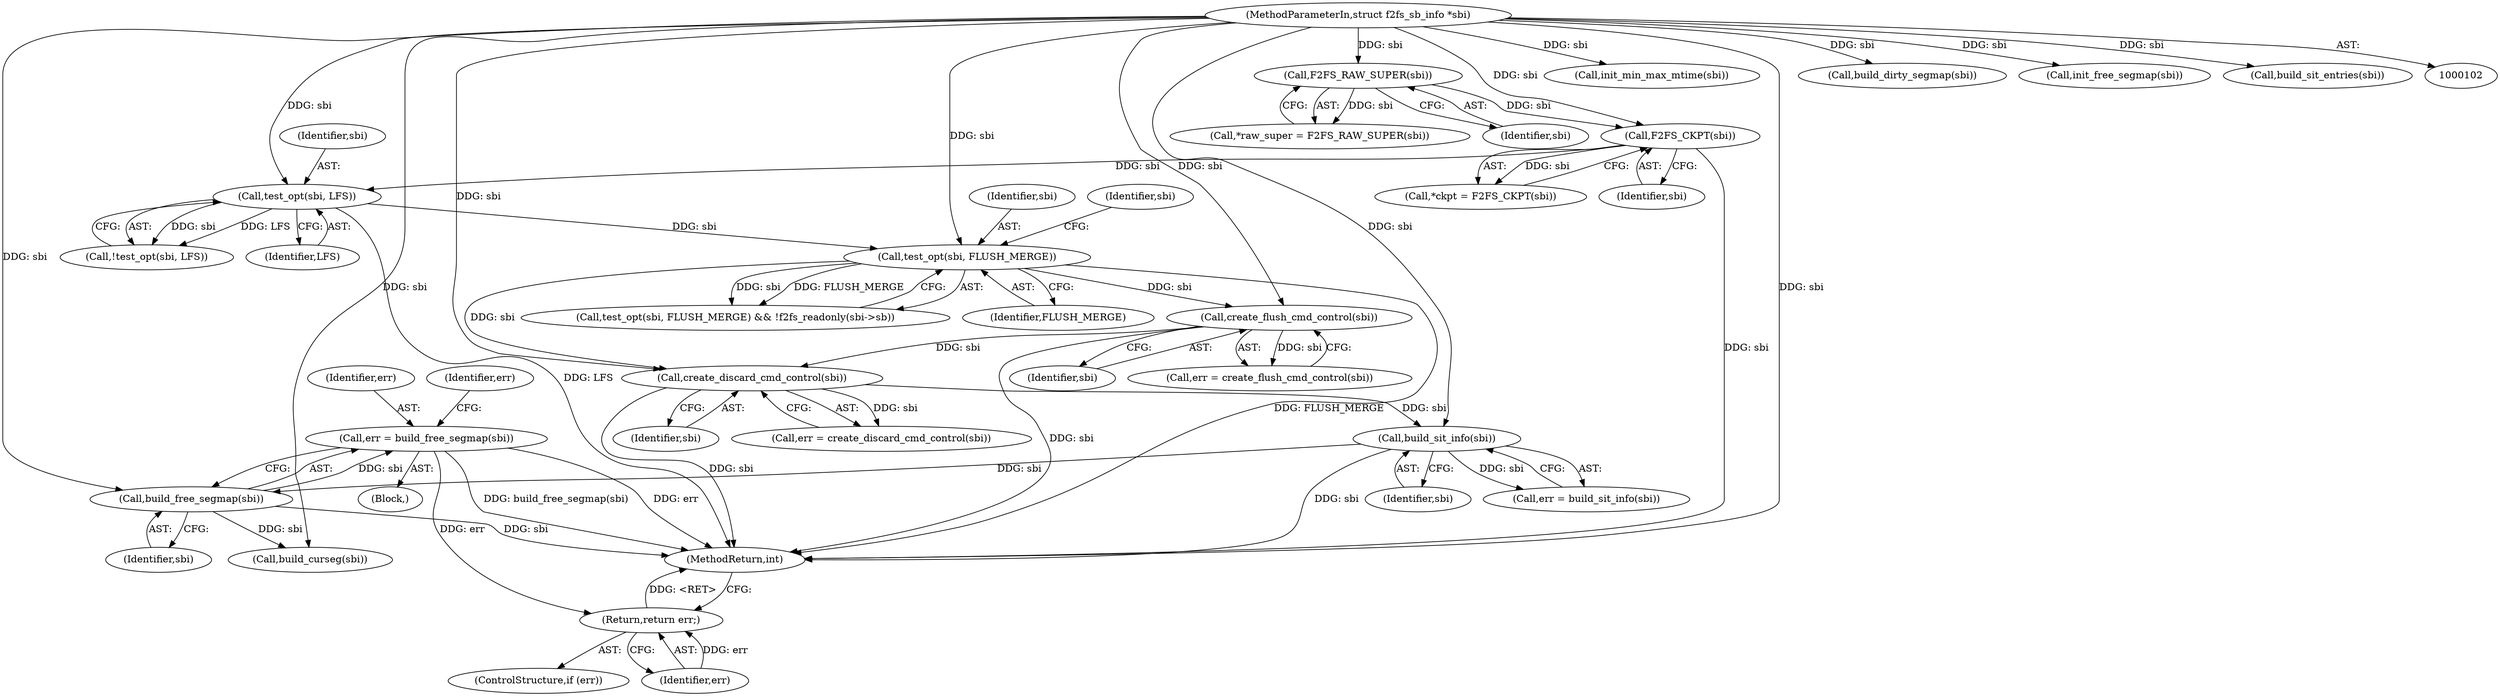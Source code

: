 digraph "0_linux_d4fdf8ba0e5808ba9ad6b44337783bd9935e0982@API" {
"1000284" [label="(Call,err = build_free_segmap(sbi))"];
"1000286" [label="(Call,build_free_segmap(sbi))"];
"1000278" [label="(Call,build_sit_info(sbi))"];
"1000270" [label="(Call,create_discard_cmd_control(sbi))"];
"1000262" [label="(Call,create_flush_cmd_control(sbi))"];
"1000251" [label="(Call,test_opt(sbi, FLUSH_MERGE))"];
"1000214" [label="(Call,test_opt(sbi, LFS))"];
"1000113" [label="(Call,F2FS_CKPT(sbi))"];
"1000108" [label="(Call,F2FS_RAW_SUPER(sbi))"];
"1000103" [label="(MethodParameterIn,struct f2fs_sb_info *sbi)"];
"1000290" [label="(Return,return err;)"];
"1000312" [label="(Call,init_min_max_mtime(sbi))"];
"1000109" [label="(Identifier,sbi)"];
"1000288" [label="(ControlStructure,if (err))"];
"1000316" [label="(MethodReturn,int)"];
"1000252" [label="(Identifier,sbi)"];
"1000250" [label="(Call,test_opt(sbi, FLUSH_MERGE) && !f2fs_readonly(sbi->sb))"];
"1000214" [label="(Call,test_opt(sbi, LFS))"];
"1000289" [label="(Identifier,err)"];
"1000253" [label="(Identifier,FLUSH_MERGE)"];
"1000291" [label="(Identifier,err)"];
"1000268" [label="(Call,err = create_discard_cmd_control(sbi))"];
"1000287" [label="(Identifier,sbi)"];
"1000213" [label="(Call,!test_opt(sbi, LFS))"];
"1000294" [label="(Call,build_curseg(sbi))"];
"1000306" [label="(Call,build_dirty_segmap(sbi))"];
"1000302" [label="(Call,init_free_segmap(sbi))"];
"1000276" [label="(Call,err = build_sit_info(sbi))"];
"1000300" [label="(Call,build_sit_entries(sbi))"];
"1000216" [label="(Identifier,LFS)"];
"1000270" [label="(Call,create_discard_cmd_control(sbi))"];
"1000114" [label="(Identifier,sbi)"];
"1000257" [label="(Identifier,sbi)"];
"1000262" [label="(Call,create_flush_cmd_control(sbi))"];
"1000284" [label="(Call,err = build_free_segmap(sbi))"];
"1000260" [label="(Call,err = create_flush_cmd_control(sbi))"];
"1000286" [label="(Call,build_free_segmap(sbi))"];
"1000104" [label="(Block,)"];
"1000278" [label="(Call,build_sit_info(sbi))"];
"1000106" [label="(Call,*raw_super = F2FS_RAW_SUPER(sbi))"];
"1000263" [label="(Identifier,sbi)"];
"1000279" [label="(Identifier,sbi)"];
"1000271" [label="(Identifier,sbi)"];
"1000113" [label="(Call,F2FS_CKPT(sbi))"];
"1000111" [label="(Call,*ckpt = F2FS_CKPT(sbi))"];
"1000108" [label="(Call,F2FS_RAW_SUPER(sbi))"];
"1000215" [label="(Identifier,sbi)"];
"1000103" [label="(MethodParameterIn,struct f2fs_sb_info *sbi)"];
"1000251" [label="(Call,test_opt(sbi, FLUSH_MERGE))"];
"1000285" [label="(Identifier,err)"];
"1000290" [label="(Return,return err;)"];
"1000284" -> "1000104"  [label="AST: "];
"1000284" -> "1000286"  [label="CFG: "];
"1000285" -> "1000284"  [label="AST: "];
"1000286" -> "1000284"  [label="AST: "];
"1000289" -> "1000284"  [label="CFG: "];
"1000284" -> "1000316"  [label="DDG: build_free_segmap(sbi)"];
"1000284" -> "1000316"  [label="DDG: err"];
"1000286" -> "1000284"  [label="DDG: sbi"];
"1000284" -> "1000290"  [label="DDG: err"];
"1000286" -> "1000287"  [label="CFG: "];
"1000287" -> "1000286"  [label="AST: "];
"1000286" -> "1000316"  [label="DDG: sbi"];
"1000278" -> "1000286"  [label="DDG: sbi"];
"1000103" -> "1000286"  [label="DDG: sbi"];
"1000286" -> "1000294"  [label="DDG: sbi"];
"1000278" -> "1000276"  [label="AST: "];
"1000278" -> "1000279"  [label="CFG: "];
"1000279" -> "1000278"  [label="AST: "];
"1000276" -> "1000278"  [label="CFG: "];
"1000278" -> "1000316"  [label="DDG: sbi"];
"1000278" -> "1000276"  [label="DDG: sbi"];
"1000270" -> "1000278"  [label="DDG: sbi"];
"1000103" -> "1000278"  [label="DDG: sbi"];
"1000270" -> "1000268"  [label="AST: "];
"1000270" -> "1000271"  [label="CFG: "];
"1000271" -> "1000270"  [label="AST: "];
"1000268" -> "1000270"  [label="CFG: "];
"1000270" -> "1000316"  [label="DDG: sbi"];
"1000270" -> "1000268"  [label="DDG: sbi"];
"1000262" -> "1000270"  [label="DDG: sbi"];
"1000251" -> "1000270"  [label="DDG: sbi"];
"1000103" -> "1000270"  [label="DDG: sbi"];
"1000262" -> "1000260"  [label="AST: "];
"1000262" -> "1000263"  [label="CFG: "];
"1000263" -> "1000262"  [label="AST: "];
"1000260" -> "1000262"  [label="CFG: "];
"1000262" -> "1000316"  [label="DDG: sbi"];
"1000262" -> "1000260"  [label="DDG: sbi"];
"1000251" -> "1000262"  [label="DDG: sbi"];
"1000103" -> "1000262"  [label="DDG: sbi"];
"1000251" -> "1000250"  [label="AST: "];
"1000251" -> "1000253"  [label="CFG: "];
"1000252" -> "1000251"  [label="AST: "];
"1000253" -> "1000251"  [label="AST: "];
"1000257" -> "1000251"  [label="CFG: "];
"1000250" -> "1000251"  [label="CFG: "];
"1000251" -> "1000316"  [label="DDG: FLUSH_MERGE"];
"1000251" -> "1000250"  [label="DDG: sbi"];
"1000251" -> "1000250"  [label="DDG: FLUSH_MERGE"];
"1000214" -> "1000251"  [label="DDG: sbi"];
"1000103" -> "1000251"  [label="DDG: sbi"];
"1000214" -> "1000213"  [label="AST: "];
"1000214" -> "1000216"  [label="CFG: "];
"1000215" -> "1000214"  [label="AST: "];
"1000216" -> "1000214"  [label="AST: "];
"1000213" -> "1000214"  [label="CFG: "];
"1000214" -> "1000316"  [label="DDG: LFS"];
"1000214" -> "1000213"  [label="DDG: sbi"];
"1000214" -> "1000213"  [label="DDG: LFS"];
"1000113" -> "1000214"  [label="DDG: sbi"];
"1000103" -> "1000214"  [label="DDG: sbi"];
"1000113" -> "1000111"  [label="AST: "];
"1000113" -> "1000114"  [label="CFG: "];
"1000114" -> "1000113"  [label="AST: "];
"1000111" -> "1000113"  [label="CFG: "];
"1000113" -> "1000316"  [label="DDG: sbi"];
"1000113" -> "1000111"  [label="DDG: sbi"];
"1000108" -> "1000113"  [label="DDG: sbi"];
"1000103" -> "1000113"  [label="DDG: sbi"];
"1000108" -> "1000106"  [label="AST: "];
"1000108" -> "1000109"  [label="CFG: "];
"1000109" -> "1000108"  [label="AST: "];
"1000106" -> "1000108"  [label="CFG: "];
"1000108" -> "1000106"  [label="DDG: sbi"];
"1000103" -> "1000108"  [label="DDG: sbi"];
"1000103" -> "1000102"  [label="AST: "];
"1000103" -> "1000316"  [label="DDG: sbi"];
"1000103" -> "1000294"  [label="DDG: sbi"];
"1000103" -> "1000300"  [label="DDG: sbi"];
"1000103" -> "1000302"  [label="DDG: sbi"];
"1000103" -> "1000306"  [label="DDG: sbi"];
"1000103" -> "1000312"  [label="DDG: sbi"];
"1000290" -> "1000288"  [label="AST: "];
"1000290" -> "1000291"  [label="CFG: "];
"1000291" -> "1000290"  [label="AST: "];
"1000316" -> "1000290"  [label="CFG: "];
"1000290" -> "1000316"  [label="DDG: <RET>"];
"1000291" -> "1000290"  [label="DDG: err"];
}
